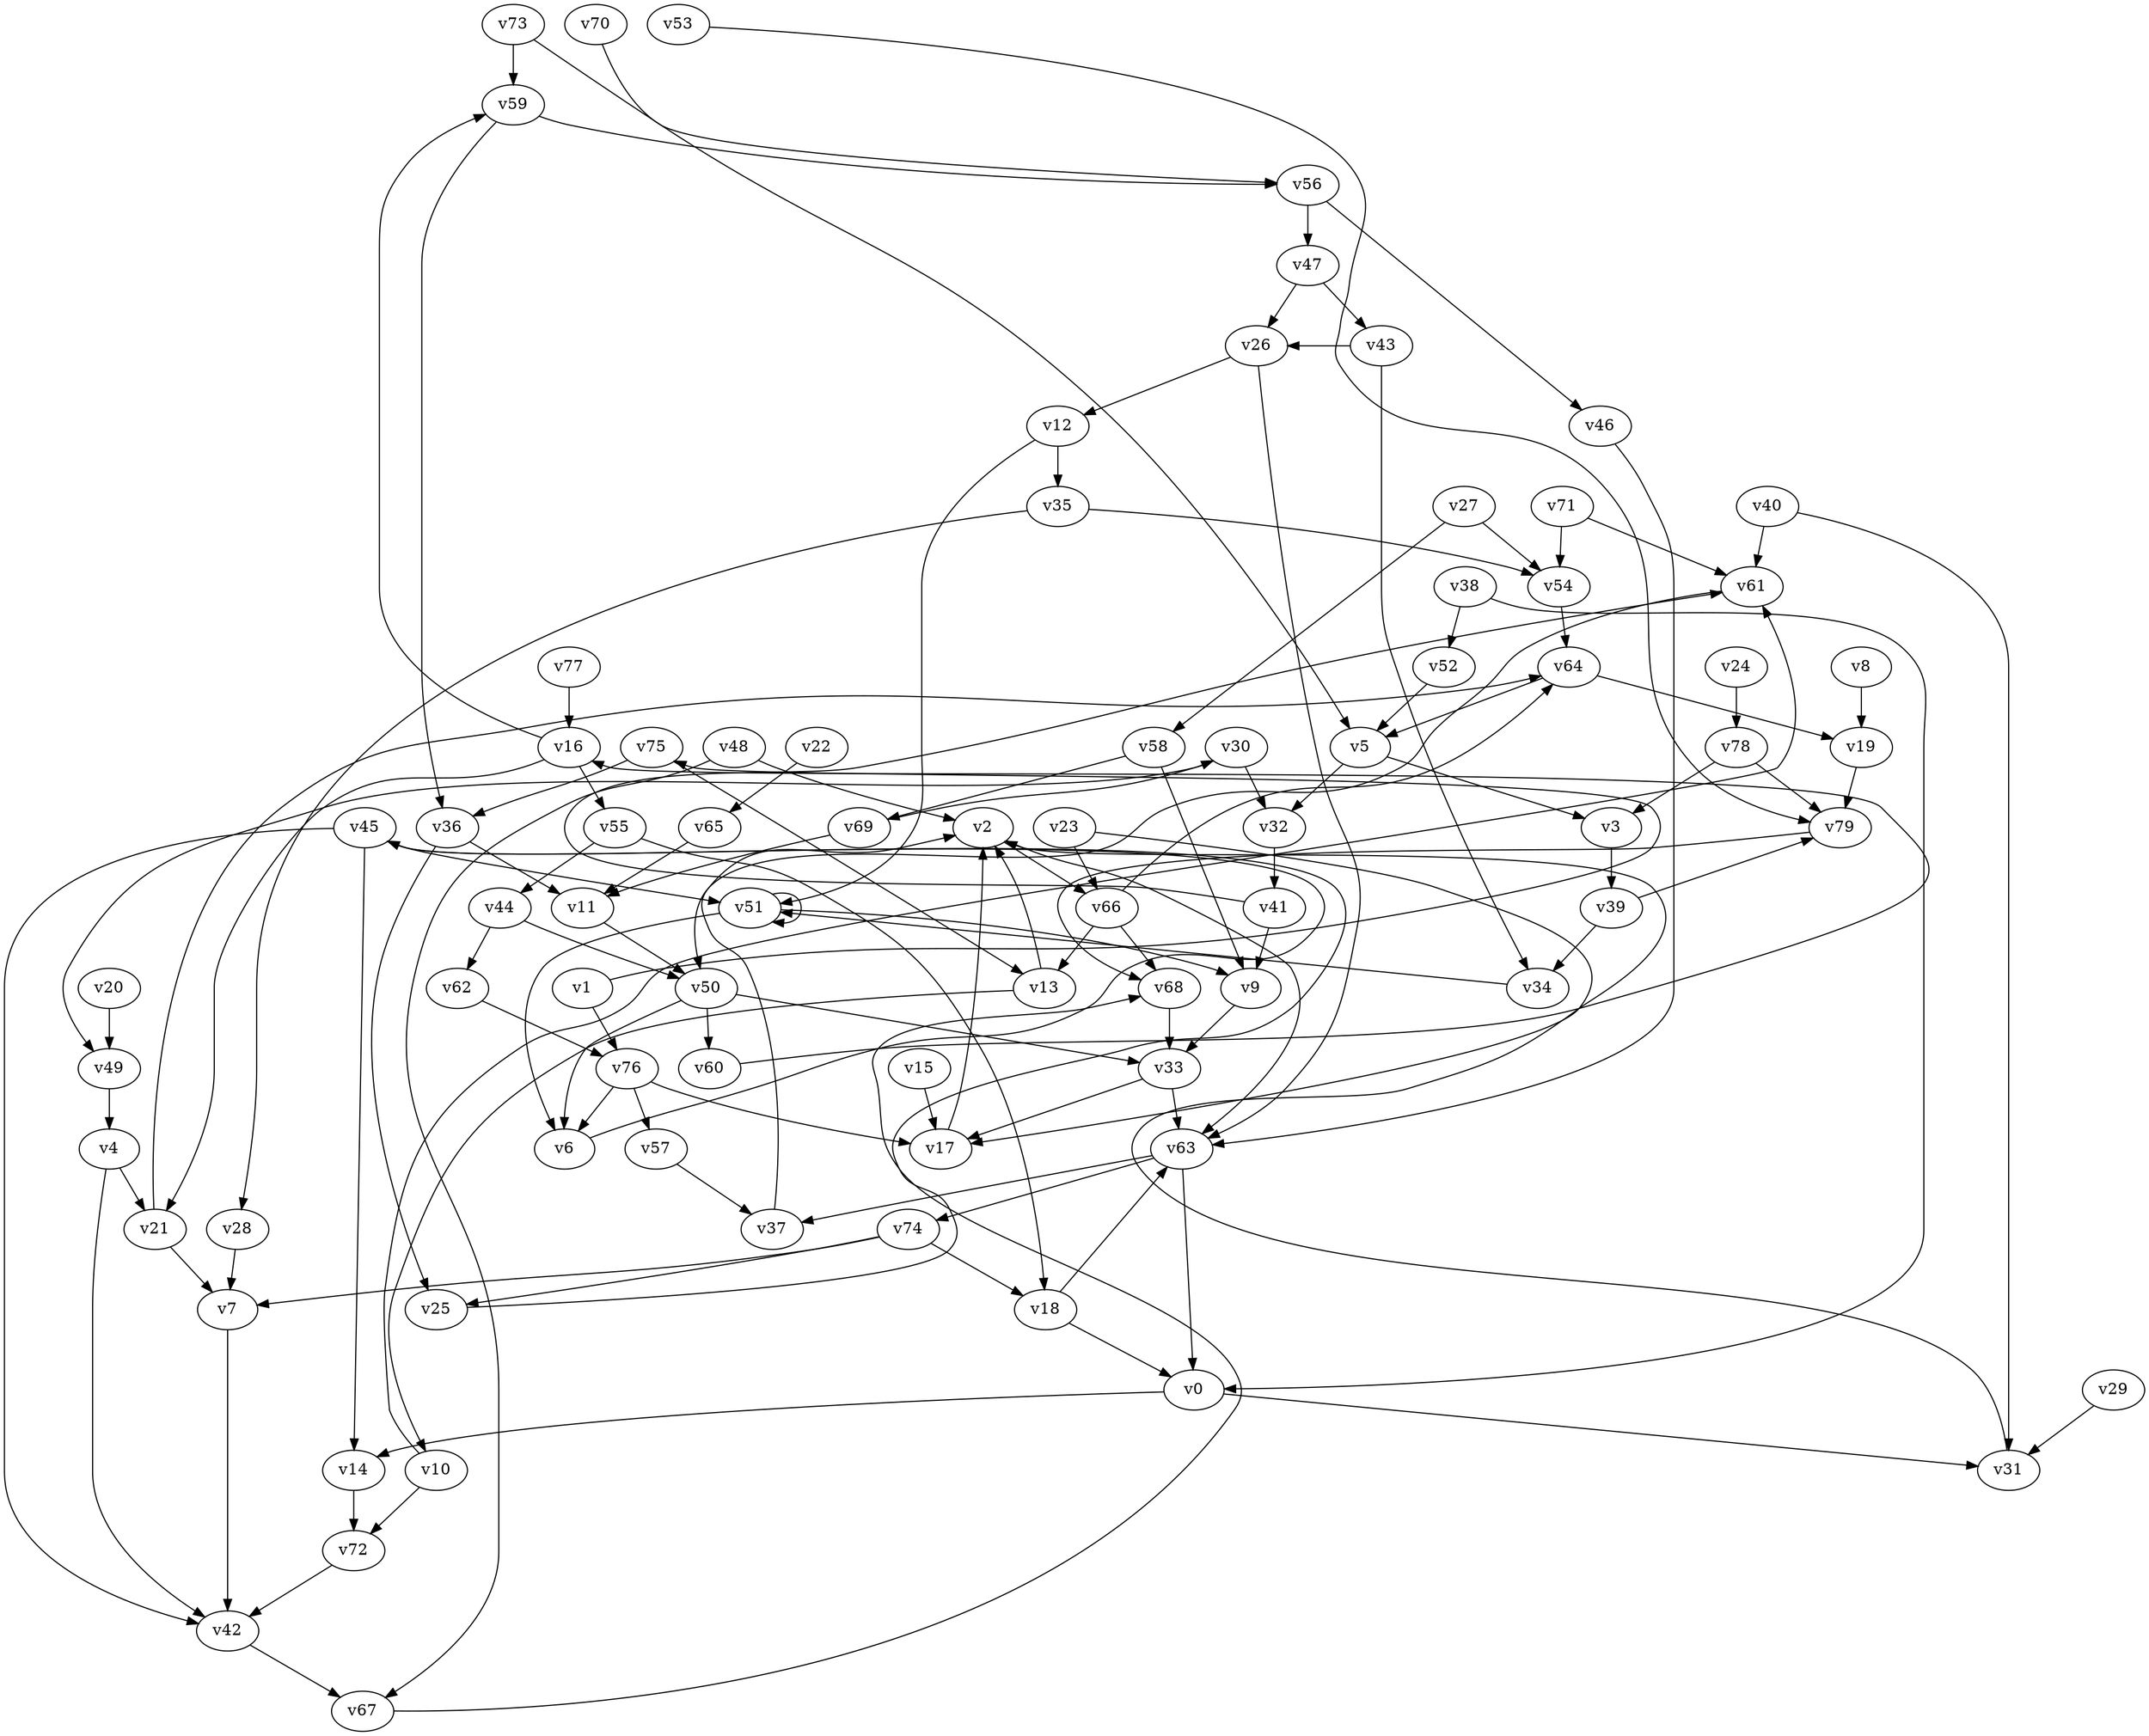 // Benchmark game 115 - 80 vertices
// time_bound: 9
// targets: v42
digraph G {
    v0 [name="v0", player=1];
    v1 [name="v1", player=0];
    v2 [name="v2", player=1];
    v3 [name="v3", player=0];
    v4 [name="v4", player=1];
    v5 [name="v5", player=0];
    v6 [name="v6", player=1];
    v7 [name="v7", player=1];
    v8 [name="v8", player=0];
    v9 [name="v9", player=0];
    v10 [name="v10", player=0];
    v11 [name="v11", player=1];
    v12 [name="v12", player=0];
    v13 [name="v13", player=1];
    v14 [name="v14", player=0];
    v15 [name="v15", player=0];
    v16 [name="v16", player=1];
    v17 [name="v17", player=0];
    v18 [name="v18", player=0];
    v19 [name="v19", player=0];
    v20 [name="v20", player=1];
    v21 [name="v21", player=0];
    v22 [name="v22", player=1];
    v23 [name="v23", player=0];
    v24 [name="v24", player=1];
    v25 [name="v25", player=0];
    v26 [name="v26", player=1];
    v27 [name="v27", player=0];
    v28 [name="v28", player=1];
    v29 [name="v29", player=0];
    v30 [name="v30", player=0];
    v31 [name="v31", player=1];
    v32 [name="v32", player=0];
    v33 [name="v33", player=1];
    v34 [name="v34", player=1];
    v35 [name="v35", player=0];
    v36 [name="v36", player=1];
    v37 [name="v37", player=1];
    v38 [name="v38", player=0];
    v39 [name="v39", player=1];
    v40 [name="v40", player=1];
    v41 [name="v41", player=0];
    v42 [name="v42", player=0, target=1];
    v43 [name="v43", player=0];
    v44 [name="v44", player=1];
    v45 [name="v45", player=0];
    v46 [name="v46", player=1];
    v47 [name="v47", player=0];
    v48 [name="v48", player=0];
    v49 [name="v49", player=0];
    v50 [name="v50", player=0];
    v51 [name="v51", player=1];
    v52 [name="v52", player=0];
    v53 [name="v53", player=1];
    v54 [name="v54", player=0];
    v55 [name="v55", player=1];
    v56 [name="v56", player=1];
    v57 [name="v57", player=0];
    v58 [name="v58", player=1];
    v59 [name="v59", player=0];
    v60 [name="v60", player=1];
    v61 [name="v61", player=0];
    v62 [name="v62", player=1];
    v63 [name="v63", player=0];
    v64 [name="v64", player=1];
    v65 [name="v65", player=0];
    v66 [name="v66", player=0];
    v67 [name="v67", player=1];
    v68 [name="v68", player=0];
    v69 [name="v69", player=0];
    v70 [name="v70", player=0];
    v71 [name="v71", player=0];
    v72 [name="v72", player=0];
    v73 [name="v73", player=0];
    v74 [name="v74", player=1];
    v75 [name="v75", player=0];
    v76 [name="v76", player=0];
    v77 [name="v77", player=0];
    v78 [name="v78", player=0];
    v79 [name="v79", player=1];

    v0 -> v14;
    v1 -> v75 [constraint="t mod 3 == 2"];
    v2 -> v66;
    v3 -> v39;
    v4 -> v42;
    v5 -> v32;
    v6 -> v45 [constraint="t >= 3"];
    v7 -> v42;
    v8 -> v19;
    v9 -> v33;
    v10 -> v61 [constraint="t mod 5 == 4"];
    v11 -> v50;
    v12 -> v35;
    v13 -> v10 [constraint="t >= 2"];
    v14 -> v72;
    v15 -> v17;
    v16 -> v59 [constraint="t < 8"];
    v17 -> v2;
    v18 -> v63;
    v19 -> v79;
    v20 -> v49;
    v21 -> v64 [constraint="t < 5"];
    v22 -> v65;
    v23 -> v17 [constraint="t >= 5"];
    v24 -> v78;
    v25 -> v45 [constraint="t mod 3 == 0"];
    v26 -> v12;
    v27 -> v58;
    v28 -> v7;
    v29 -> v31;
    v30 -> v49 [constraint="t mod 5 == 1"];
    v31 -> v2 [constraint="t >= 5"];
    v32 -> v41;
    v33 -> v17;
    v34 -> v51 [constraint="t mod 5 == 4"];
    v35 -> v54;
    v36 -> v11;
    v37 -> v2;
    v38 -> v0;
    v39 -> v79 [constraint="t mod 3 == 2"];
    v40 -> v61;
    v41 -> v61 [constraint="t < 5"];
    v42 -> v67;
    v43 -> v26 [constraint="t mod 4 == 0"];
    v44 -> v50;
    v45 -> v51;
    v46 -> v63;
    v47 -> v43;
    v48 -> v67;
    v49 -> v4;
    v50 -> v6;
    v51 -> v6;
    v52 -> v5;
    v53 -> v79 [constraint="t >= 5"];
    v54 -> v64;
    v55 -> v44;
    v56 -> v47;
    v57 -> v37;
    v58 -> v9;
    v59 -> v36;
    v60 -> v16 [constraint="t < 6"];
    v61 -> v50 [constraint="t >= 2"];
    v62 -> v76;
    v63 -> v74;
    v64 -> v5;
    v65 -> v11;
    v66 -> v64 [constraint="t < 14"];
    v67 -> v68 [constraint="t < 13"];
    v68 -> v33;
    v69 -> v30 [constraint="t >= 4"];
    v70 -> v56 [constraint="t mod 2 == 0"];
    v71 -> v61;
    v72 -> v42;
    v73 -> v5 [constraint="t < 10"];
    v74 -> v25;
    v75 -> v13;
    v76 -> v57;
    v77 -> v16;
    v78 -> v79;
    v79 -> v68 [constraint="t mod 5 == 0"];
    v74 -> v7;
    v27 -> v54;
    v63 -> v37;
    v71 -> v54;
    v56 -> v46;
    v50 -> v60;
    v47 -> v26;
    v41 -> v9;
    v40 -> v31;
    v33 -> v63;
    v36 -> v25;
    v76 -> v17;
    v63 -> v0;
    v66 -> v13;
    v21 -> v7;
    v58 -> v69;
    v5 -> v3;
    v26 -> v63;
    v69 -> v11;
    v0 -> v31;
    v18 -> v0;
    v64 -> v19;
    v30 -> v32;
    v12 -> v51;
    v1 -> v76;
    v78 -> v3;
    v73 -> v59;
    v44 -> v62;
    v66 -> v68;
    v45 -> v14;
    v51 -> v51;
    v10 -> v72;
    v2 -> v63;
    v50 -> v33;
    v39 -> v34;
    v76 -> v6;
    v35 -> v28;
    v75 -> v36;
    v51 -> v9;
    v55 -> v18;
    v16 -> v21;
    v59 -> v56;
    v16 -> v55;
    v13 -> v2;
    v43 -> v34;
    v4 -> v21;
    v48 -> v2;
    v23 -> v66;
    v38 -> v52;
    v45 -> v42;
    v74 -> v18;
}
